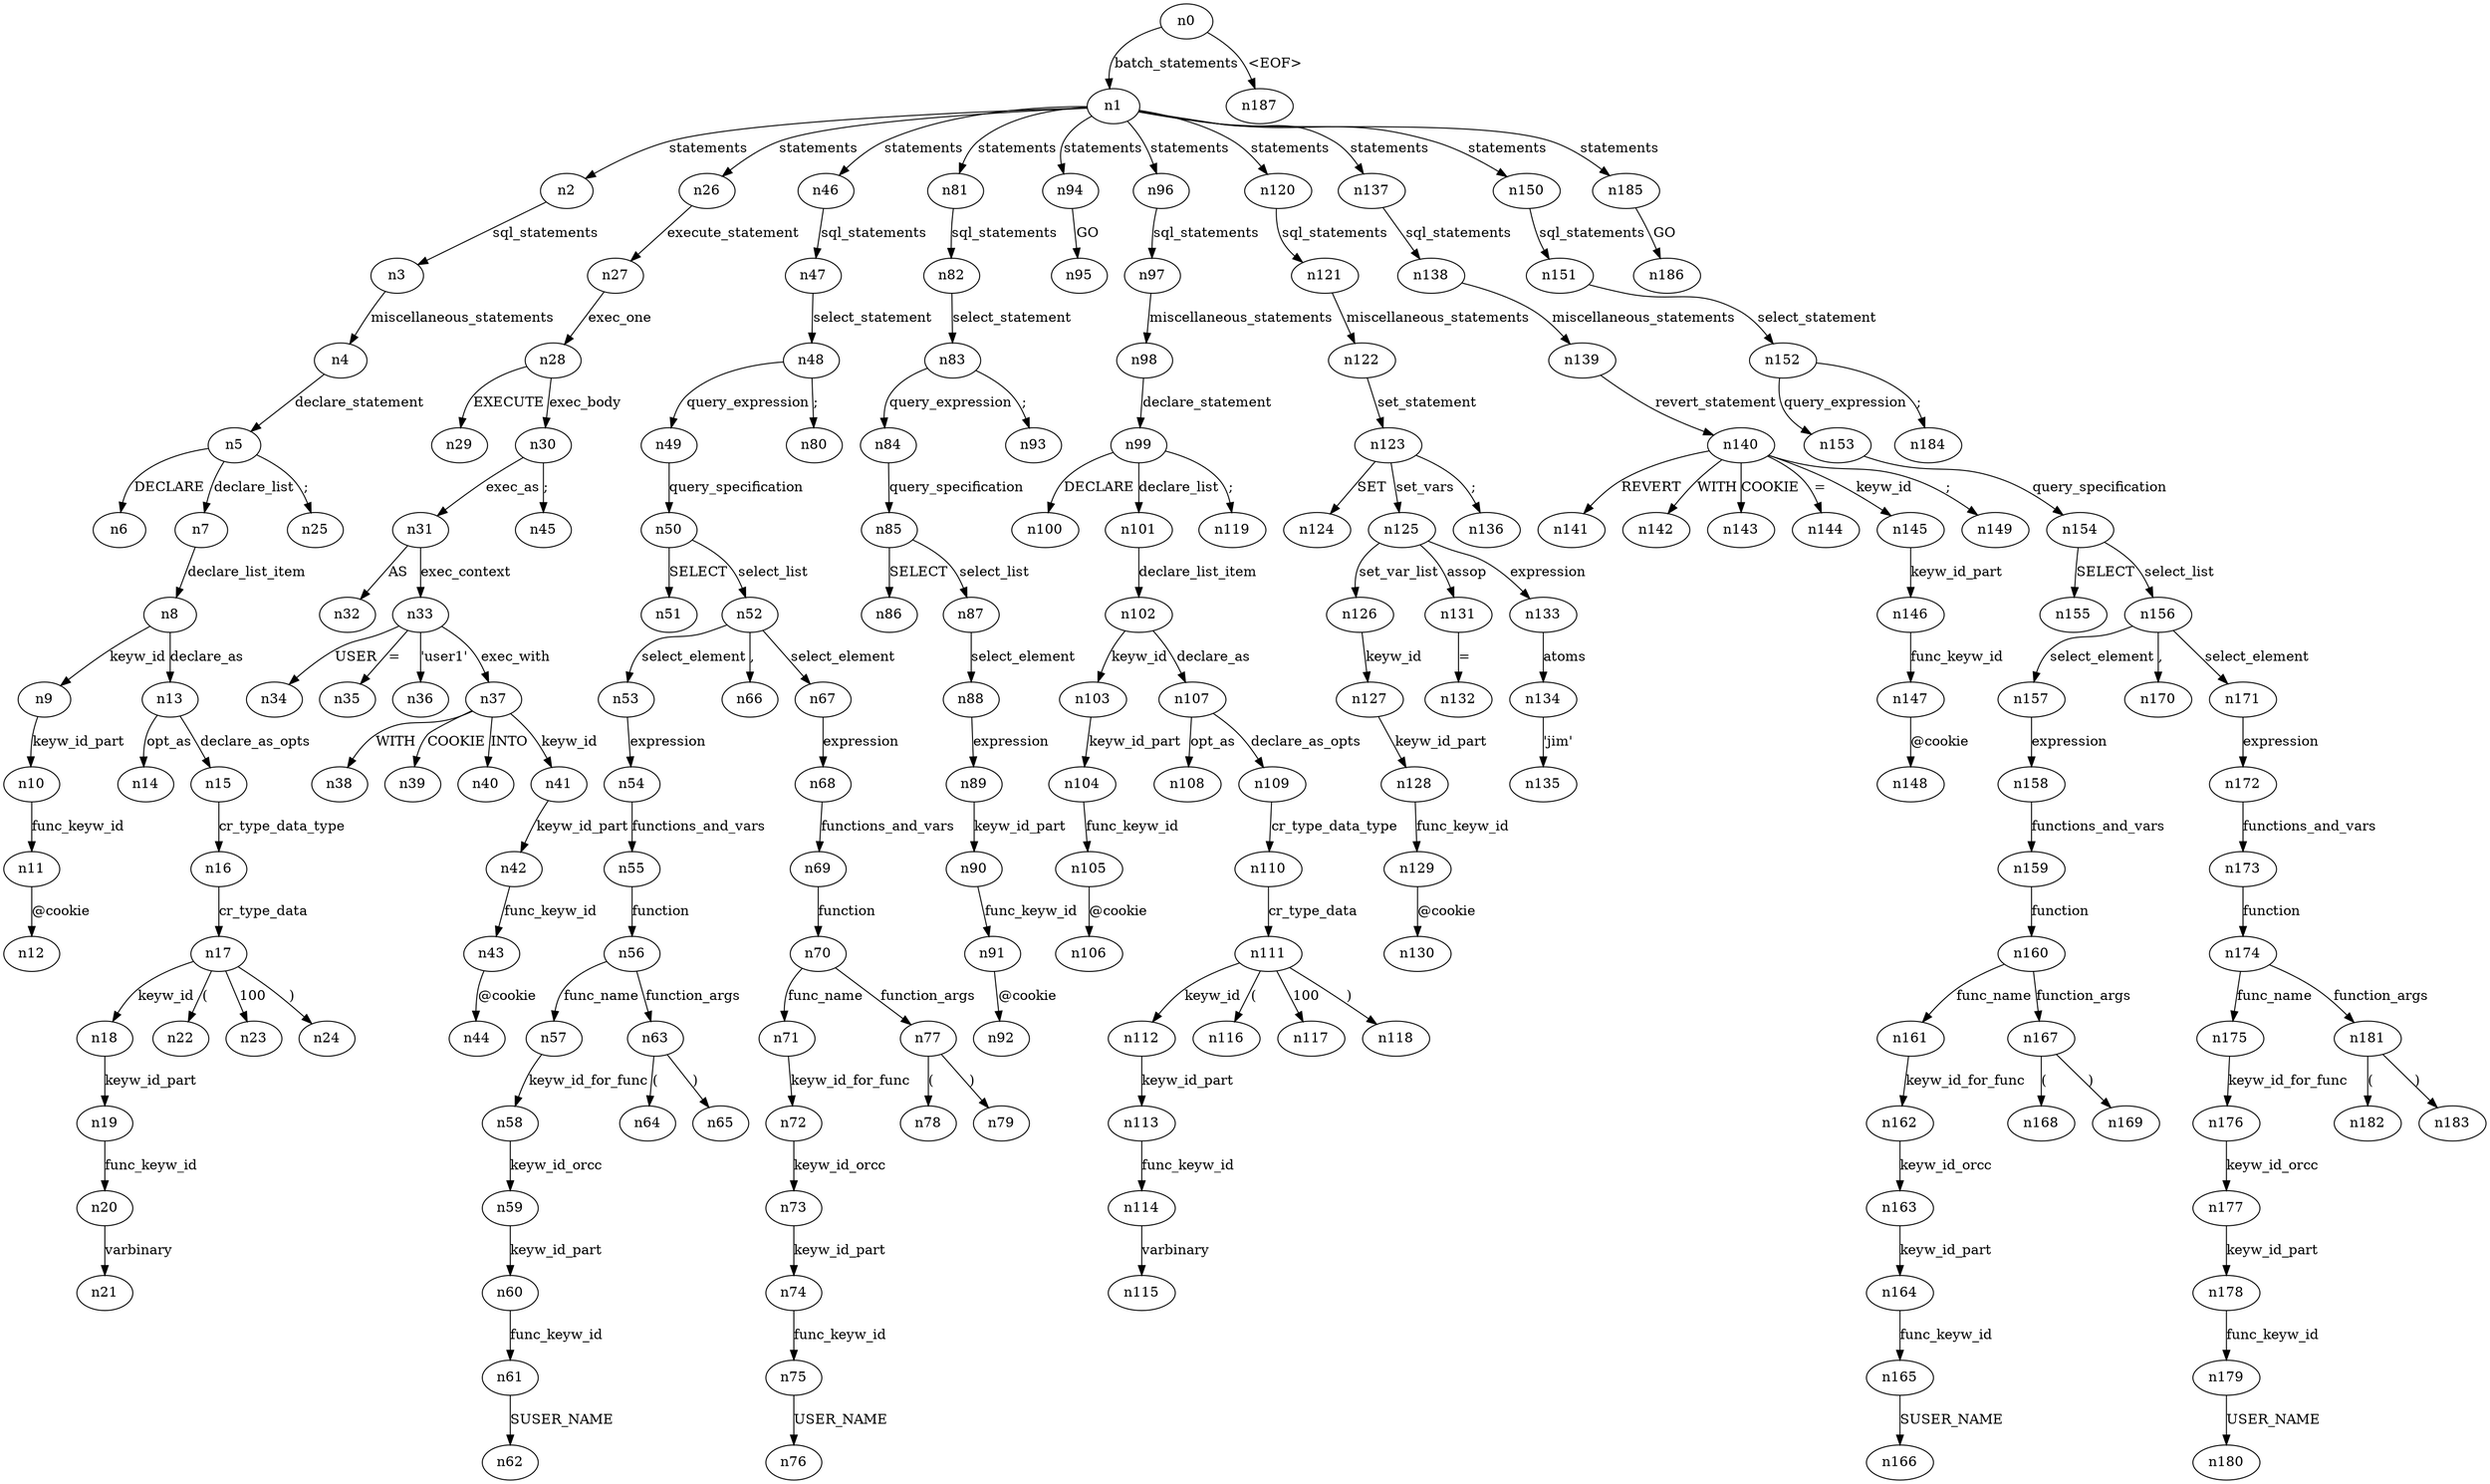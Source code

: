 digraph ParseTree {
  n0 -> n1 [label="batch_statements"];
  n1 -> n2 [label="statements"];
  n2 -> n3 [label="sql_statements"];
  n3 -> n4 [label="miscellaneous_statements"];
  n4 -> n5 [label="declare_statement"];
  n5 -> n6 [label="DECLARE"];
  n5 -> n7 [label="declare_list"];
  n7 -> n8 [label="declare_list_item"];
  n8 -> n9 [label="keyw_id"];
  n9 -> n10 [label="keyw_id_part"];
  n10 -> n11 [label="func_keyw_id"];
  n11 -> n12 [label="@cookie"];
  n8 -> n13 [label="declare_as"];
  n13 -> n14 [label="opt_as"];
  n13 -> n15 [label="declare_as_opts"];
  n15 -> n16 [label="cr_type_data_type"];
  n16 -> n17 [label="cr_type_data"];
  n17 -> n18 [label="keyw_id"];
  n18 -> n19 [label="keyw_id_part"];
  n19 -> n20 [label="func_keyw_id"];
  n20 -> n21 [label="varbinary"];
  n17 -> n22 [label="("];
  n17 -> n23 [label="100"];
  n17 -> n24 [label=")"];
  n5 -> n25 [label=";"];
  n1 -> n26 [label="statements"];
  n26 -> n27 [label="execute_statement"];
  n27 -> n28 [label="exec_one"];
  n28 -> n29 [label="EXECUTE"];
  n28 -> n30 [label="exec_body"];
  n30 -> n31 [label="exec_as"];
  n31 -> n32 [label="AS"];
  n31 -> n33 [label="exec_context"];
  n33 -> n34 [label="USER"];
  n33 -> n35 [label="="];
  n33 -> n36 [label="'user1'"];
  n33 -> n37 [label="exec_with"];
  n37 -> n38 [label="WITH"];
  n37 -> n39 [label="COOKIE"];
  n37 -> n40 [label="INTO"];
  n37 -> n41 [label="keyw_id"];
  n41 -> n42 [label="keyw_id_part"];
  n42 -> n43 [label="func_keyw_id"];
  n43 -> n44 [label="@cookie"];
  n30 -> n45 [label=";"];
  n1 -> n46 [label="statements"];
  n46 -> n47 [label="sql_statements"];
  n47 -> n48 [label="select_statement"];
  n48 -> n49 [label="query_expression"];
  n49 -> n50 [label="query_specification"];
  n50 -> n51 [label="SELECT"];
  n50 -> n52 [label="select_list"];
  n52 -> n53 [label="select_element"];
  n53 -> n54 [label="expression"];
  n54 -> n55 [label="functions_and_vars"];
  n55 -> n56 [label="function"];
  n56 -> n57 [label="func_name"];
  n57 -> n58 [label="keyw_id_for_func"];
  n58 -> n59 [label="keyw_id_orcc"];
  n59 -> n60 [label="keyw_id_part"];
  n60 -> n61 [label="func_keyw_id"];
  n61 -> n62 [label="SUSER_NAME"];
  n56 -> n63 [label="function_args"];
  n63 -> n64 [label="("];
  n63 -> n65 [label=")"];
  n52 -> n66 [label=","];
  n52 -> n67 [label="select_element"];
  n67 -> n68 [label="expression"];
  n68 -> n69 [label="functions_and_vars"];
  n69 -> n70 [label="function"];
  n70 -> n71 [label="func_name"];
  n71 -> n72 [label="keyw_id_for_func"];
  n72 -> n73 [label="keyw_id_orcc"];
  n73 -> n74 [label="keyw_id_part"];
  n74 -> n75 [label="func_keyw_id"];
  n75 -> n76 [label="USER_NAME"];
  n70 -> n77 [label="function_args"];
  n77 -> n78 [label="("];
  n77 -> n79 [label=")"];
  n48 -> n80 [label=";"];
  n1 -> n81 [label="statements"];
  n81 -> n82 [label="sql_statements"];
  n82 -> n83 [label="select_statement"];
  n83 -> n84 [label="query_expression"];
  n84 -> n85 [label="query_specification"];
  n85 -> n86 [label="SELECT"];
  n85 -> n87 [label="select_list"];
  n87 -> n88 [label="select_element"];
  n88 -> n89 [label="expression"];
  n89 -> n90 [label="keyw_id_part"];
  n90 -> n91 [label="func_keyw_id"];
  n91 -> n92 [label="@cookie"];
  n83 -> n93 [label=";"];
  n1 -> n94 [label="statements"];
  n94 -> n95 [label="GO"];
  n1 -> n96 [label="statements"];
  n96 -> n97 [label="sql_statements"];
  n97 -> n98 [label="miscellaneous_statements"];
  n98 -> n99 [label="declare_statement"];
  n99 -> n100 [label="DECLARE"];
  n99 -> n101 [label="declare_list"];
  n101 -> n102 [label="declare_list_item"];
  n102 -> n103 [label="keyw_id"];
  n103 -> n104 [label="keyw_id_part"];
  n104 -> n105 [label="func_keyw_id"];
  n105 -> n106 [label="@cookie"];
  n102 -> n107 [label="declare_as"];
  n107 -> n108 [label="opt_as"];
  n107 -> n109 [label="declare_as_opts"];
  n109 -> n110 [label="cr_type_data_type"];
  n110 -> n111 [label="cr_type_data"];
  n111 -> n112 [label="keyw_id"];
  n112 -> n113 [label="keyw_id_part"];
  n113 -> n114 [label="func_keyw_id"];
  n114 -> n115 [label="varbinary"];
  n111 -> n116 [label="("];
  n111 -> n117 [label="100"];
  n111 -> n118 [label=")"];
  n99 -> n119 [label=";"];
  n1 -> n120 [label="statements"];
  n120 -> n121 [label="sql_statements"];
  n121 -> n122 [label="miscellaneous_statements"];
  n122 -> n123 [label="set_statement"];
  n123 -> n124 [label="SET"];
  n123 -> n125 [label="set_vars"];
  n125 -> n126 [label="set_var_list"];
  n126 -> n127 [label="keyw_id"];
  n127 -> n128 [label="keyw_id_part"];
  n128 -> n129 [label="func_keyw_id"];
  n129 -> n130 [label="@cookie"];
  n125 -> n131 [label="assop"];
  n131 -> n132 [label="="];
  n125 -> n133 [label="expression"];
  n133 -> n134 [label="atoms"];
  n134 -> n135 [label="'jim'"];
  n123 -> n136 [label=";"];
  n1 -> n137 [label="statements"];
  n137 -> n138 [label="sql_statements"];
  n138 -> n139 [label="miscellaneous_statements"];
  n139 -> n140 [label="revert_statement"];
  n140 -> n141 [label="REVERT"];
  n140 -> n142 [label="WITH"];
  n140 -> n143 [label="COOKIE"];
  n140 -> n144 [label="="];
  n140 -> n145 [label="keyw_id"];
  n145 -> n146 [label="keyw_id_part"];
  n146 -> n147 [label="func_keyw_id"];
  n147 -> n148 [label="@cookie"];
  n140 -> n149 [label=";"];
  n1 -> n150 [label="statements"];
  n150 -> n151 [label="sql_statements"];
  n151 -> n152 [label="select_statement"];
  n152 -> n153 [label="query_expression"];
  n153 -> n154 [label="query_specification"];
  n154 -> n155 [label="SELECT"];
  n154 -> n156 [label="select_list"];
  n156 -> n157 [label="select_element"];
  n157 -> n158 [label="expression"];
  n158 -> n159 [label="functions_and_vars"];
  n159 -> n160 [label="function"];
  n160 -> n161 [label="func_name"];
  n161 -> n162 [label="keyw_id_for_func"];
  n162 -> n163 [label="keyw_id_orcc"];
  n163 -> n164 [label="keyw_id_part"];
  n164 -> n165 [label="func_keyw_id"];
  n165 -> n166 [label="SUSER_NAME"];
  n160 -> n167 [label="function_args"];
  n167 -> n168 [label="("];
  n167 -> n169 [label=")"];
  n156 -> n170 [label=","];
  n156 -> n171 [label="select_element"];
  n171 -> n172 [label="expression"];
  n172 -> n173 [label="functions_and_vars"];
  n173 -> n174 [label="function"];
  n174 -> n175 [label="func_name"];
  n175 -> n176 [label="keyw_id_for_func"];
  n176 -> n177 [label="keyw_id_orcc"];
  n177 -> n178 [label="keyw_id_part"];
  n178 -> n179 [label="func_keyw_id"];
  n179 -> n180 [label="USER_NAME"];
  n174 -> n181 [label="function_args"];
  n181 -> n182 [label="("];
  n181 -> n183 [label=")"];
  n152 -> n184 [label=";"];
  n1 -> n185 [label="statements"];
  n185 -> n186 [label="GO"];
  n0 -> n187 [label="<EOF>"];
}
